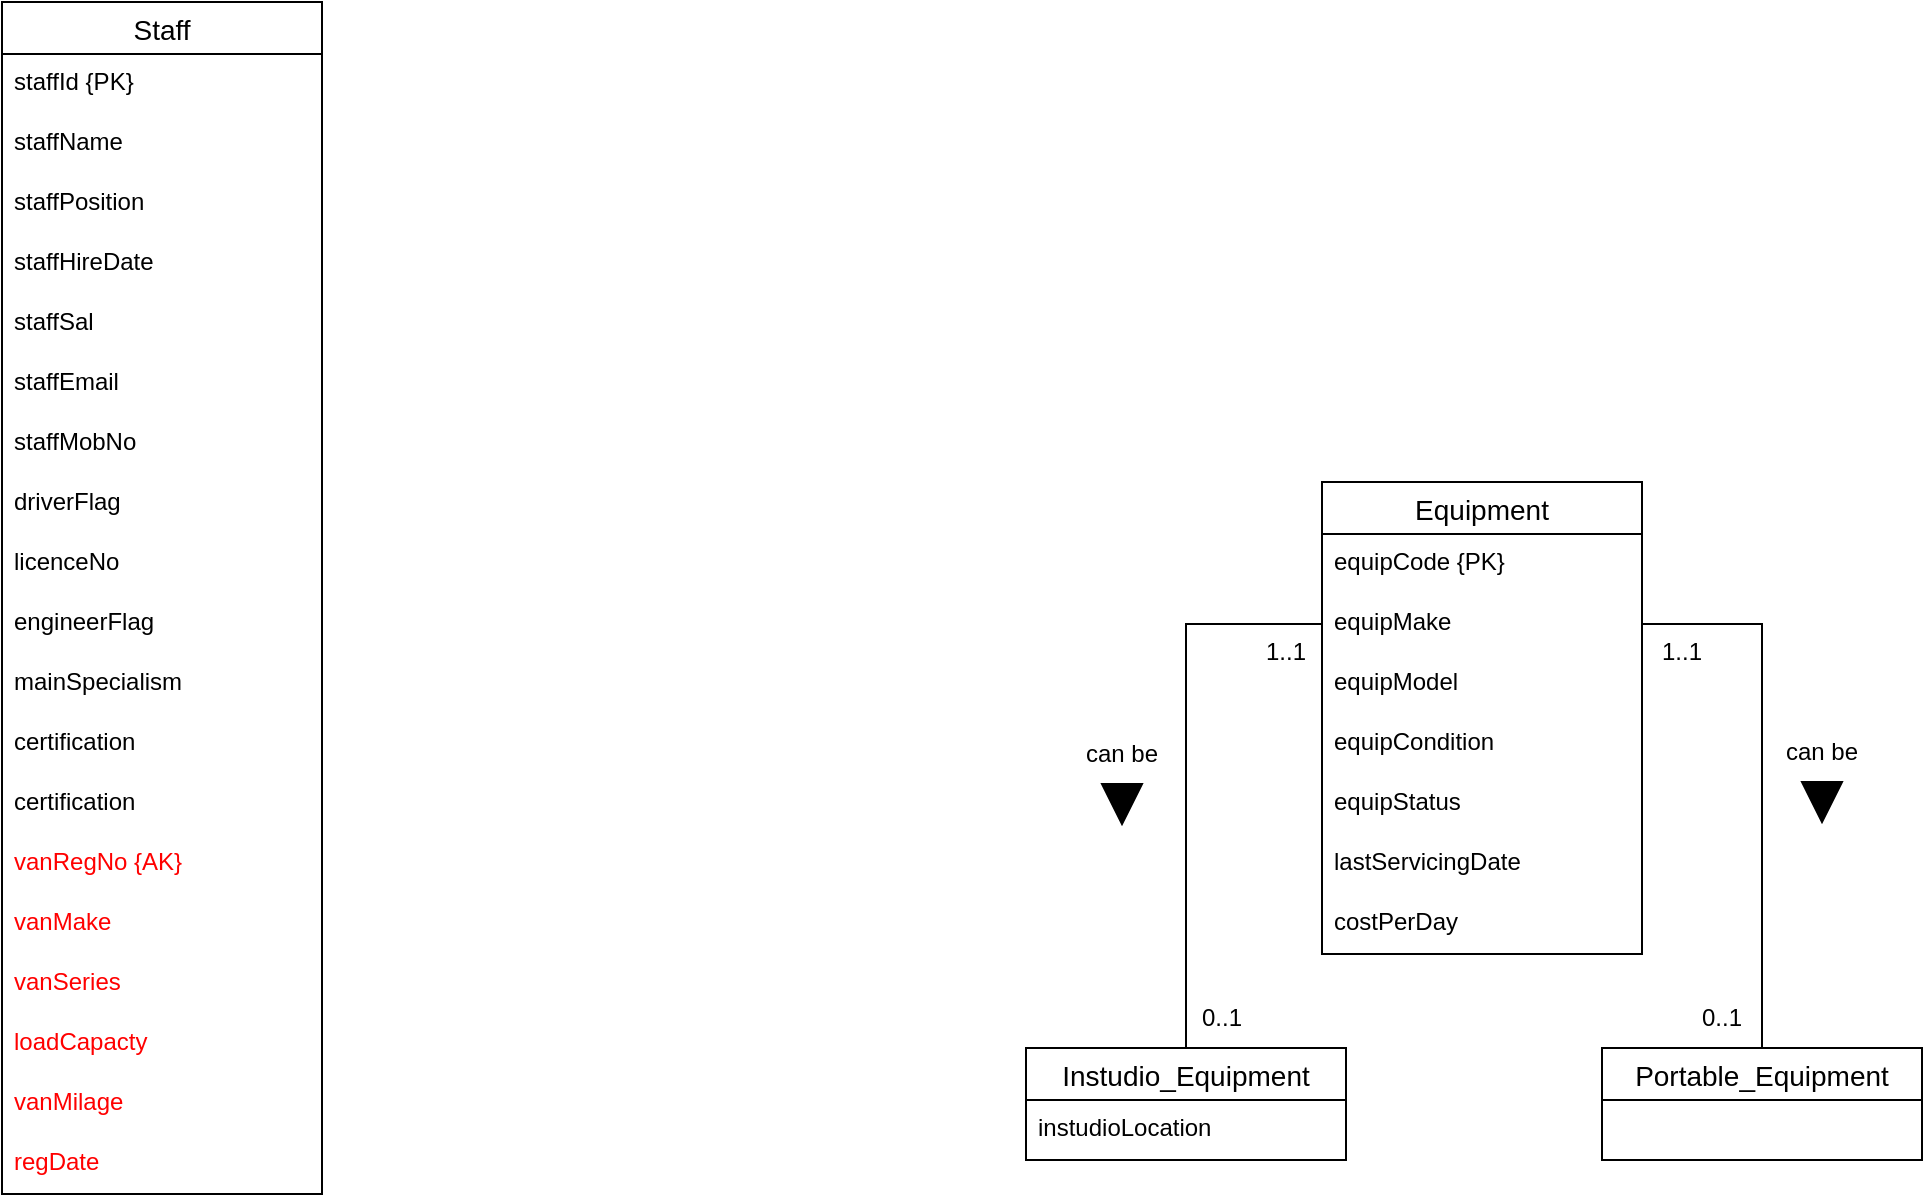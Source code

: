 <mxfile version="15.7.2" type="github">
  <diagram id="CcqqBkSiG1YW21hV8FYK" name="Page-1">
    <mxGraphModel dx="1673" dy="887" grid="1" gridSize="10" guides="1" tooltips="1" connect="1" arrows="1" fold="1" page="1" pageScale="1" pageWidth="850" pageHeight="1100" math="0" shadow="0">
      <root>
        <mxCell id="0" />
        <mxCell id="1" parent="0" />
        <mxCell id="wH3_ArUirfap4TTfS6L5-1" value="Staff" style="swimlane;fontStyle=0;childLayout=stackLayout;horizontal=1;startSize=26;horizontalStack=0;resizeParent=1;resizeParentMax=0;resizeLast=0;collapsible=1;marginBottom=0;align=center;fontSize=14;" vertex="1" parent="1">
          <mxGeometry x="110" y="40" width="160" height="596" as="geometry" />
        </mxCell>
        <mxCell id="wH3_ArUirfap4TTfS6L5-2" value="staffId {PK}" style="text;strokeColor=none;fillColor=none;spacingLeft=4;spacingRight=4;overflow=hidden;rotatable=0;points=[[0,0.5],[1,0.5]];portConstraint=eastwest;fontSize=12;" vertex="1" parent="wH3_ArUirfap4TTfS6L5-1">
          <mxGeometry y="26" width="160" height="30" as="geometry" />
        </mxCell>
        <mxCell id="wH3_ArUirfap4TTfS6L5-3" value="staffName" style="text;strokeColor=none;fillColor=none;spacingLeft=4;spacingRight=4;overflow=hidden;rotatable=0;points=[[0,0.5],[1,0.5]];portConstraint=eastwest;fontSize=12;" vertex="1" parent="wH3_ArUirfap4TTfS6L5-1">
          <mxGeometry y="56" width="160" height="30" as="geometry" />
        </mxCell>
        <mxCell id="wH3_ArUirfap4TTfS6L5-4" value="staffPosition " style="text;strokeColor=none;fillColor=none;spacingLeft=4;spacingRight=4;overflow=hidden;rotatable=0;points=[[0,0.5],[1,0.5]];portConstraint=eastwest;fontSize=12;" vertex="1" parent="wH3_ArUirfap4TTfS6L5-1">
          <mxGeometry y="86" width="160" height="30" as="geometry" />
        </mxCell>
        <mxCell id="wH3_ArUirfap4TTfS6L5-5" value="staffHireDate" style="text;strokeColor=none;fillColor=none;spacingLeft=4;spacingRight=4;overflow=hidden;rotatable=0;points=[[0,0.5],[1,0.5]];portConstraint=eastwest;fontSize=12;" vertex="1" parent="wH3_ArUirfap4TTfS6L5-1">
          <mxGeometry y="116" width="160" height="30" as="geometry" />
        </mxCell>
        <mxCell id="wH3_ArUirfap4TTfS6L5-7" value="staffSal" style="text;strokeColor=none;fillColor=none;spacingLeft=4;spacingRight=4;overflow=hidden;rotatable=0;points=[[0,0.5],[1,0.5]];portConstraint=eastwest;fontSize=12;" vertex="1" parent="wH3_ArUirfap4TTfS6L5-1">
          <mxGeometry y="146" width="160" height="30" as="geometry" />
        </mxCell>
        <mxCell id="wH3_ArUirfap4TTfS6L5-8" value="staffEmail" style="text;strokeColor=none;fillColor=none;spacingLeft=4;spacingRight=4;overflow=hidden;rotatable=0;points=[[0,0.5],[1,0.5]];portConstraint=eastwest;fontSize=12;" vertex="1" parent="wH3_ArUirfap4TTfS6L5-1">
          <mxGeometry y="176" width="160" height="30" as="geometry" />
        </mxCell>
        <mxCell id="wH3_ArUirfap4TTfS6L5-6" value="staffMobNo" style="text;strokeColor=none;fillColor=none;spacingLeft=4;spacingRight=4;overflow=hidden;rotatable=0;points=[[0,0.5],[1,0.5]];portConstraint=eastwest;fontSize=12;" vertex="1" parent="wH3_ArUirfap4TTfS6L5-1">
          <mxGeometry y="206" width="160" height="30" as="geometry" />
        </mxCell>
        <mxCell id="wH3_ArUirfap4TTfS6L5-9" value="driverFlag" style="text;strokeColor=none;fillColor=none;spacingLeft=4;spacingRight=4;overflow=hidden;rotatable=0;points=[[0,0.5],[1,0.5]];portConstraint=eastwest;fontSize=12;" vertex="1" parent="wH3_ArUirfap4TTfS6L5-1">
          <mxGeometry y="236" width="160" height="30" as="geometry" />
        </mxCell>
        <mxCell id="wH3_ArUirfap4TTfS6L5-10" value="licenceNo" style="text;strokeColor=none;fillColor=none;spacingLeft=4;spacingRight=4;overflow=hidden;rotatable=0;points=[[0,0.5],[1,0.5]];portConstraint=eastwest;fontSize=12;" vertex="1" parent="wH3_ArUirfap4TTfS6L5-1">
          <mxGeometry y="266" width="160" height="30" as="geometry" />
        </mxCell>
        <mxCell id="wH3_ArUirfap4TTfS6L5-11" value="engineerFlag" style="text;strokeColor=none;fillColor=none;spacingLeft=4;spacingRight=4;overflow=hidden;rotatable=0;points=[[0,0.5],[1,0.5]];portConstraint=eastwest;fontSize=12;" vertex="1" parent="wH3_ArUirfap4TTfS6L5-1">
          <mxGeometry y="296" width="160" height="30" as="geometry" />
        </mxCell>
        <mxCell id="wH3_ArUirfap4TTfS6L5-12" value="mainSpecialism " style="text;strokeColor=none;fillColor=none;spacingLeft=4;spacingRight=4;overflow=hidden;rotatable=0;points=[[0,0.5],[1,0.5]];portConstraint=eastwest;fontSize=12;" vertex="1" parent="wH3_ArUirfap4TTfS6L5-1">
          <mxGeometry y="326" width="160" height="30" as="geometry" />
        </mxCell>
        <mxCell id="wH3_ArUirfap4TTfS6L5-13" value="certification" style="text;strokeColor=none;fillColor=none;spacingLeft=4;spacingRight=4;overflow=hidden;rotatable=0;points=[[0,0.5],[1,0.5]];portConstraint=eastwest;fontSize=12;" vertex="1" parent="wH3_ArUirfap4TTfS6L5-1">
          <mxGeometry y="356" width="160" height="30" as="geometry" />
        </mxCell>
        <mxCell id="wH3_ArUirfap4TTfS6L5-18" value="certification" style="text;strokeColor=none;fillColor=none;spacingLeft=4;spacingRight=4;overflow=hidden;rotatable=0;points=[[0,0.5],[1,0.5]];portConstraint=eastwest;fontSize=12;" vertex="1" parent="wH3_ArUirfap4TTfS6L5-1">
          <mxGeometry y="386" width="160" height="30" as="geometry" />
        </mxCell>
        <mxCell id="wH3_ArUirfap4TTfS6L5-24" value="vanRegNo {AK}" style="text;strokeColor=none;fillColor=none;spacingLeft=4;spacingRight=4;overflow=hidden;rotatable=0;points=[[0,0.5],[1,0.5]];portConstraint=eastwest;fontSize=12;fontColor=#FF0000;" vertex="1" parent="wH3_ArUirfap4TTfS6L5-1">
          <mxGeometry y="416" width="160" height="30" as="geometry" />
        </mxCell>
        <mxCell id="wH3_ArUirfap4TTfS6L5-19" value="vanMake" style="text;strokeColor=none;fillColor=none;spacingLeft=4;spacingRight=4;overflow=hidden;rotatable=0;points=[[0,0.5],[1,0.5]];portConstraint=eastwest;fontSize=12;fontColor=#FF0000;" vertex="1" parent="wH3_ArUirfap4TTfS6L5-1">
          <mxGeometry y="446" width="160" height="30" as="geometry" />
        </mxCell>
        <mxCell id="wH3_ArUirfap4TTfS6L5-26" value="vanSeries " style="text;strokeColor=none;fillColor=none;spacingLeft=4;spacingRight=4;overflow=hidden;rotatable=0;points=[[0,0.5],[1,0.5]];portConstraint=eastwest;fontSize=12;fontColor=#FF0000;" vertex="1" parent="wH3_ArUirfap4TTfS6L5-1">
          <mxGeometry y="476" width="160" height="30" as="geometry" />
        </mxCell>
        <mxCell id="wH3_ArUirfap4TTfS6L5-27" value="loadCapacty" style="text;strokeColor=none;fillColor=none;spacingLeft=4;spacingRight=4;overflow=hidden;rotatable=0;points=[[0,0.5],[1,0.5]];portConstraint=eastwest;fontSize=12;fontColor=#FF0000;" vertex="1" parent="wH3_ArUirfap4TTfS6L5-1">
          <mxGeometry y="506" width="160" height="30" as="geometry" />
        </mxCell>
        <mxCell id="wH3_ArUirfap4TTfS6L5-25" value="vanMilage " style="text;strokeColor=none;fillColor=none;spacingLeft=4;spacingRight=4;overflow=hidden;rotatable=0;points=[[0,0.5],[1,0.5]];portConstraint=eastwest;fontSize=12;fontColor=#FF0000;" vertex="1" parent="wH3_ArUirfap4TTfS6L5-1">
          <mxGeometry y="536" width="160" height="30" as="geometry" />
        </mxCell>
        <mxCell id="wH3_ArUirfap4TTfS6L5-28" value="regDate" style="text;strokeColor=none;fillColor=none;spacingLeft=4;spacingRight=4;overflow=hidden;rotatable=0;points=[[0,0.5],[1,0.5]];portConstraint=eastwest;fontSize=12;fontColor=#FF0000;" vertex="1" parent="wH3_ArUirfap4TTfS6L5-1">
          <mxGeometry y="566" width="160" height="30" as="geometry" />
        </mxCell>
        <mxCell id="wH3_ArUirfap4TTfS6L5-29" value="Equipment" style="swimlane;fontStyle=0;childLayout=stackLayout;horizontal=1;startSize=26;horizontalStack=0;resizeParent=1;resizeParentMax=0;resizeLast=0;collapsible=1;marginBottom=0;align=center;fontSize=14;fontColor=#000000;" vertex="1" parent="1">
          <mxGeometry x="770" y="280" width="160" height="236" as="geometry" />
        </mxCell>
        <mxCell id="wH3_ArUirfap4TTfS6L5-30" value="equipCode {PK}" style="text;strokeColor=none;fillColor=none;spacingLeft=4;spacingRight=4;overflow=hidden;rotatable=0;points=[[0,0.5],[1,0.5]];portConstraint=eastwest;fontSize=12;fontColor=#000000;" vertex="1" parent="wH3_ArUirfap4TTfS6L5-29">
          <mxGeometry y="26" width="160" height="30" as="geometry" />
        </mxCell>
        <mxCell id="wH3_ArUirfap4TTfS6L5-31" value="equipMake" style="text;strokeColor=none;fillColor=none;spacingLeft=4;spacingRight=4;overflow=hidden;rotatable=0;points=[[0,0.5],[1,0.5]];portConstraint=eastwest;fontSize=12;fontColor=#000000;" vertex="1" parent="wH3_ArUirfap4TTfS6L5-29">
          <mxGeometry y="56" width="160" height="30" as="geometry" />
        </mxCell>
        <mxCell id="wH3_ArUirfap4TTfS6L5-32" value="equipModel" style="text;strokeColor=none;fillColor=none;spacingLeft=4;spacingRight=4;overflow=hidden;rotatable=0;points=[[0,0.5],[1,0.5]];portConstraint=eastwest;fontSize=12;fontColor=#000000;" vertex="1" parent="wH3_ArUirfap4TTfS6L5-29">
          <mxGeometry y="86" width="160" height="30" as="geometry" />
        </mxCell>
        <mxCell id="wH3_ArUirfap4TTfS6L5-56" value="equipCondition" style="text;strokeColor=none;fillColor=none;spacingLeft=4;spacingRight=4;overflow=hidden;rotatable=0;points=[[0,0.5],[1,0.5]];portConstraint=eastwest;fontSize=12;fontColor=#000000;" vertex="1" parent="wH3_ArUirfap4TTfS6L5-29">
          <mxGeometry y="116" width="160" height="30" as="geometry" />
        </mxCell>
        <mxCell id="wH3_ArUirfap4TTfS6L5-57" value="equipStatus" style="text;strokeColor=none;fillColor=none;spacingLeft=4;spacingRight=4;overflow=hidden;rotatable=0;points=[[0,0.5],[1,0.5]];portConstraint=eastwest;fontSize=12;fontColor=#000000;" vertex="1" parent="wH3_ArUirfap4TTfS6L5-29">
          <mxGeometry y="146" width="160" height="30" as="geometry" />
        </mxCell>
        <mxCell id="wH3_ArUirfap4TTfS6L5-58" value="lastServicingDate" style="text;strokeColor=none;fillColor=none;spacingLeft=4;spacingRight=4;overflow=hidden;rotatable=0;points=[[0,0.5],[1,0.5]];portConstraint=eastwest;fontSize=12;fontColor=#000000;" vertex="1" parent="wH3_ArUirfap4TTfS6L5-29">
          <mxGeometry y="176" width="160" height="30" as="geometry" />
        </mxCell>
        <mxCell id="wH3_ArUirfap4TTfS6L5-59" value="costPerDay" style="text;strokeColor=none;fillColor=none;spacingLeft=4;spacingRight=4;overflow=hidden;rotatable=0;points=[[0,0.5],[1,0.5]];portConstraint=eastwest;fontSize=12;fontColor=#000000;" vertex="1" parent="wH3_ArUirfap4TTfS6L5-29">
          <mxGeometry y="206" width="160" height="30" as="geometry" />
        </mxCell>
        <mxCell id="wH3_ArUirfap4TTfS6L5-33" value="Instudio_Equipment" style="swimlane;fontStyle=0;childLayout=stackLayout;horizontal=1;startSize=26;horizontalStack=0;resizeParent=1;resizeParentMax=0;resizeLast=0;collapsible=1;marginBottom=0;align=center;fontSize=14;fontColor=#000000;" vertex="1" parent="1">
          <mxGeometry x="622" y="563" width="160" height="56" as="geometry" />
        </mxCell>
        <mxCell id="wH3_ArUirfap4TTfS6L5-34" value="instudioLocation" style="text;strokeColor=none;fillColor=none;spacingLeft=4;spacingRight=4;overflow=hidden;rotatable=0;points=[[0,0.5],[1,0.5]];portConstraint=eastwest;fontSize=12;fontColor=#000000;" vertex="1" parent="wH3_ArUirfap4TTfS6L5-33">
          <mxGeometry y="26" width="160" height="30" as="geometry" />
        </mxCell>
        <mxCell id="wH3_ArUirfap4TTfS6L5-37" value="Portable_Equipment" style="swimlane;fontStyle=0;childLayout=stackLayout;horizontal=1;startSize=26;horizontalStack=0;resizeParent=1;resizeParentMax=0;resizeLast=0;collapsible=1;marginBottom=0;align=center;fontSize=14;fontColor=#000000;" vertex="1" parent="1">
          <mxGeometry x="910" y="563" width="160" height="56" as="geometry" />
        </mxCell>
        <mxCell id="wH3_ArUirfap4TTfS6L5-41" style="edgeStyle=orthogonalEdgeStyle;rounded=0;orthogonalLoop=1;jettySize=auto;html=1;fontColor=#000000;endArrow=none;endFill=0;" edge="1" parent="1" source="wH3_ArUirfap4TTfS6L5-31" target="wH3_ArUirfap4TTfS6L5-33">
          <mxGeometry relative="1" as="geometry" />
        </mxCell>
        <mxCell id="wH3_ArUirfap4TTfS6L5-42" style="edgeStyle=orthogonalEdgeStyle;rounded=0;orthogonalLoop=1;jettySize=auto;html=1;fontColor=#000000;endArrow=none;endFill=0;" edge="1" parent="1" source="wH3_ArUirfap4TTfS6L5-31" target="wH3_ArUirfap4TTfS6L5-37">
          <mxGeometry relative="1" as="geometry" />
        </mxCell>
        <mxCell id="wH3_ArUirfap4TTfS6L5-43" value="can be" style="text;html=1;strokeColor=none;fillColor=none;align=center;verticalAlign=middle;whiteSpace=wrap;rounded=0;fontColor=#000000;" vertex="1" parent="1">
          <mxGeometry x="640" y="401" width="60" height="30" as="geometry" />
        </mxCell>
        <mxCell id="wH3_ArUirfap4TTfS6L5-44" value="" style="triangle;whiteSpace=wrap;html=1;fontColor=#000000;direction=south;fillColor=#000000;" vertex="1" parent="1">
          <mxGeometry x="660" y="431" width="20" height="20" as="geometry" />
        </mxCell>
        <mxCell id="wH3_ArUirfap4TTfS6L5-46" value="1..1" style="text;html=1;strokeColor=none;fillColor=none;align=center;verticalAlign=middle;whiteSpace=wrap;rounded=0;fontColor=#000000;" vertex="1" parent="1">
          <mxGeometry x="722" y="350" width="60" height="30" as="geometry" />
        </mxCell>
        <mxCell id="wH3_ArUirfap4TTfS6L5-51" value="1..1" style="text;html=1;strokeColor=none;fillColor=none;align=center;verticalAlign=middle;whiteSpace=wrap;rounded=0;fontColor=#000000;" vertex="1" parent="1">
          <mxGeometry x="920" y="350" width="60" height="30" as="geometry" />
        </mxCell>
        <mxCell id="wH3_ArUirfap4TTfS6L5-52" value="0..1&lt;span style=&quot;color: rgba(0 , 0 , 0 , 0) ; font-family: monospace ; font-size: 0px&quot;&gt;%3CmxGraphModel%3E%3Croot%3E%3CmxCell%20id%3D%220%22%2F%3E%3CmxCell%20id%3D%221%22%20parent%3D%220%22%2F%3E%3CmxCell%20id%3D%222%22%20value%3D%221..1%22%20style%3D%22text%3Bhtml%3D1%3BstrokeColor%3Dnone%3BfillColor%3Dnone%3Balign%3Dcenter%3BverticalAlign%3Dmiddle%3BwhiteSpace%3Dwrap%3Brounded%3D0%3BfontColor%3D%23000000%3B%22%20vertex%3D%221%22%20parent%3D%221%22%3E%3CmxGeometry%20x%3D%22722%22%20y%3D%22350%22%20width%3D%2260%22%20height%3D%2230%22%20as%3D%22geometry%22%2F%3E%3C%2FmxCell%3E%3C%2Froot%3E%3C%2FmxGraphModel%3E&lt;/span&gt;" style="text;html=1;strokeColor=none;fillColor=none;align=center;verticalAlign=middle;whiteSpace=wrap;rounded=0;fontColor=#000000;" vertex="1" parent="1">
          <mxGeometry x="690" y="533" width="60" height="30" as="geometry" />
        </mxCell>
        <mxCell id="wH3_ArUirfap4TTfS6L5-53" value="0..1" style="text;html=1;strokeColor=none;fillColor=none;align=center;verticalAlign=middle;whiteSpace=wrap;rounded=0;fontColor=#000000;" vertex="1" parent="1">
          <mxGeometry x="940" y="533" width="60" height="30" as="geometry" />
        </mxCell>
        <mxCell id="wH3_ArUirfap4TTfS6L5-54" value="can be" style="text;html=1;strokeColor=none;fillColor=none;align=center;verticalAlign=middle;whiteSpace=wrap;rounded=0;fontColor=#000000;" vertex="1" parent="1">
          <mxGeometry x="990" y="400" width="60" height="30" as="geometry" />
        </mxCell>
        <mxCell id="wH3_ArUirfap4TTfS6L5-55" value="" style="triangle;whiteSpace=wrap;html=1;fontColor=#000000;direction=south;fillColor=#000000;" vertex="1" parent="1">
          <mxGeometry x="1010" y="430" width="20" height="20" as="geometry" />
        </mxCell>
      </root>
    </mxGraphModel>
  </diagram>
</mxfile>
